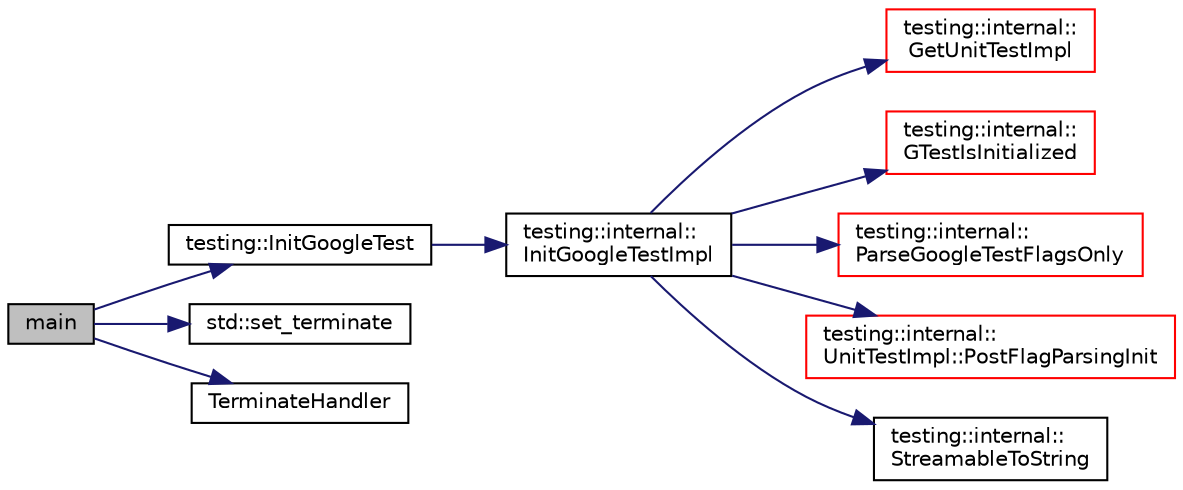 digraph "main"
{
 // INTERACTIVE_SVG=YES
 // LATEX_PDF_SIZE
  bgcolor="transparent";
  edge [fontname="Helvetica",fontsize="10",labelfontname="Helvetica",labelfontsize="10"];
  node [fontname="Helvetica",fontsize="10",shape=record];
  rankdir="LR";
  Node1 [label="main",height=0.2,width=0.4,color="black", fillcolor="grey75", style="filled", fontcolor="black",tooltip=" "];
  Node1 -> Node2 [color="midnightblue",fontsize="10",style="solid",fontname="Helvetica"];
  Node2 [label="testing::InitGoogleTest",height=0.2,width=0.4,color="black",URL="$d0/d75/namespacetesting.html#a2ba4fda7f4d403cbcdf289327009a2da",tooltip=" "];
  Node2 -> Node3 [color="midnightblue",fontsize="10",style="solid",fontname="Helvetica"];
  Node3 [label="testing::internal::\lInitGoogleTestImpl",height=0.2,width=0.4,color="black",URL="$d0/da7/namespacetesting_1_1internal.html#ac3c6fa93391768aa91c6238b31aaeeb5",tooltip=" "];
  Node3 -> Node4 [color="midnightblue",fontsize="10",style="solid",fontname="Helvetica"];
  Node4 [label="testing::internal::\lGetUnitTestImpl",height=0.2,width=0.4,color="red",URL="$d0/da7/namespacetesting_1_1internal.html#a3ae874a4030c4aa27d77d67bf08d9e1d",tooltip=" "];
  Node3 -> Node8 [color="midnightblue",fontsize="10",style="solid",fontname="Helvetica"];
  Node8 [label="testing::internal::\lGTestIsInitialized",height=0.2,width=0.4,color="red",URL="$d0/da7/namespacetesting_1_1internal.html#a91e707e0d371fae0224ffd37f0d042af",tooltip=" "];
  Node3 -> Node10 [color="midnightblue",fontsize="10",style="solid",fontname="Helvetica"];
  Node10 [label="testing::internal::\lParseGoogleTestFlagsOnly",height=0.2,width=0.4,color="red",URL="$d0/da7/namespacetesting_1_1internal.html#a5655276556ac09c8d184920553da3e90",tooltip=" "];
  Node3 -> Node40 [color="midnightblue",fontsize="10",style="solid",fontname="Helvetica"];
  Node40 [label="testing::internal::\lUnitTestImpl::PostFlagParsingInit",height=0.2,width=0.4,color="red",URL="$d7/dda/classtesting_1_1internal_1_1_unit_test_impl.html#a3d68c6d1fdec822210f96171a3b57b47",tooltip=" "];
  Node3 -> Node39 [color="midnightblue",fontsize="10",style="solid",fontname="Helvetica"];
  Node39 [label="testing::internal::\lStreamableToString",height=0.2,width=0.4,color="black",URL="$d0/da7/namespacetesting_1_1internal.html#aad4beed95d0846e6ffc5da0978ef3bb9",tooltip=" "];
  Node1 -> Node70 [color="midnightblue",fontsize="10",style="solid",fontname="Helvetica"];
  Node70 [label="std::set_terminate",height=0.2,width=0.4,color="black",URL="/Users/shi-rongliu/html_book_20190607/cppreference-doxygen-web.tag.xml$cpp/error/set_terminate.html#",tooltip=" "];
  Node1 -> Node71 [color="midnightblue",fontsize="10",style="solid",fontname="Helvetica"];
  Node71 [label="TerminateHandler",height=0.2,width=0.4,color="black",URL="$d2/d7d/gtest__throw__on__failure__test___8cc.html#a478ad0386ef3cac98d230812ed07eeda",tooltip=" "];
}
